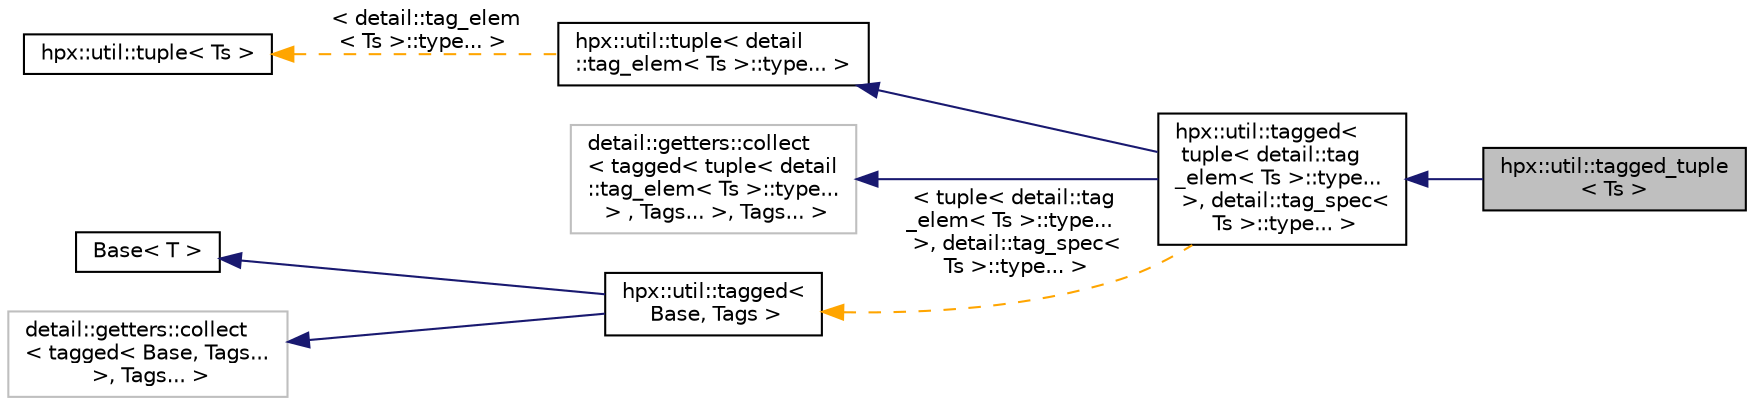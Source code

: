 digraph "hpx::util::tagged_tuple&lt; Ts &gt;"
{
  edge [fontname="Helvetica",fontsize="10",labelfontname="Helvetica",labelfontsize="10"];
  node [fontname="Helvetica",fontsize="10",shape=record];
  rankdir="LR";
  Node0 [label="hpx::util::tagged_tuple\l\< Ts \>",height=0.2,width=0.4,color="black", fillcolor="grey75", style="filled", fontcolor="black"];
  Node1 -> Node0 [dir="back",color="midnightblue",fontsize="10",style="solid",fontname="Helvetica"];
  Node1 [label="hpx::util::tagged\<\l tuple\< detail::tag\l_elem\< Ts \>::type...\l \>, detail::tag_spec\<\l Ts \>::type... \>",height=0.2,width=0.4,color="black", fillcolor="white", style="filled",URL="$dd/d48/structhpx_1_1util_1_1tagged.html"];
  Node2 -> Node1 [dir="back",color="midnightblue",fontsize="10",style="solid",fontname="Helvetica"];
  Node2 [label="hpx::util::tuple\< detail\l::tag_elem\< Ts \>::type... \>",height=0.2,width=0.4,color="black", fillcolor="white", style="filled",URL="$dc/d52/classhpx_1_1util_1_1tuple.html"];
  Node3 -> Node2 [dir="back",color="orange",fontsize="10",style="dashed",label=" \< detail::tag_elem\l\< Ts \>::type... \>" ,fontname="Helvetica"];
  Node3 [label="hpx::util::tuple\< Ts \>",height=0.2,width=0.4,color="black", fillcolor="white", style="filled",URL="$dc/d52/classhpx_1_1util_1_1tuple.html"];
  Node4 -> Node1 [dir="back",color="midnightblue",fontsize="10",style="solid",fontname="Helvetica"];
  Node4 [label="detail::getters::collect\l\< tagged\< tuple\< detail\l::tag_elem\< Ts \>::type...\l \> , Tags... \>, Tags... \>",height=0.2,width=0.4,color="grey75", fillcolor="white", style="filled"];
  Node5 -> Node1 [dir="back",color="orange",fontsize="10",style="dashed",label=" \< tuple\< detail::tag\l_elem\< Ts \>::type...\l \>, detail::tag_spec\<\l Ts \>::type... \>" ,fontname="Helvetica"];
  Node5 [label="hpx::util::tagged\<\l Base, Tags \>",height=0.2,width=0.4,color="black", fillcolor="white", style="filled",URL="$dd/d48/structhpx_1_1util_1_1tagged.html"];
  Node6 -> Node5 [dir="back",color="midnightblue",fontsize="10",style="solid",fontname="Helvetica"];
  Node6 [label="Base\< T \>",height=0.2,width=0.4,color="black", fillcolor="white", style="filled",URL="$d0/d05/struct_base.html"];
  Node7 -> Node5 [dir="back",color="midnightblue",fontsize="10",style="solid",fontname="Helvetica"];
  Node7 [label="detail::getters::collect\l\< tagged\< Base, Tags...\l \>, Tags... \>",height=0.2,width=0.4,color="grey75", fillcolor="white", style="filled"];
}
